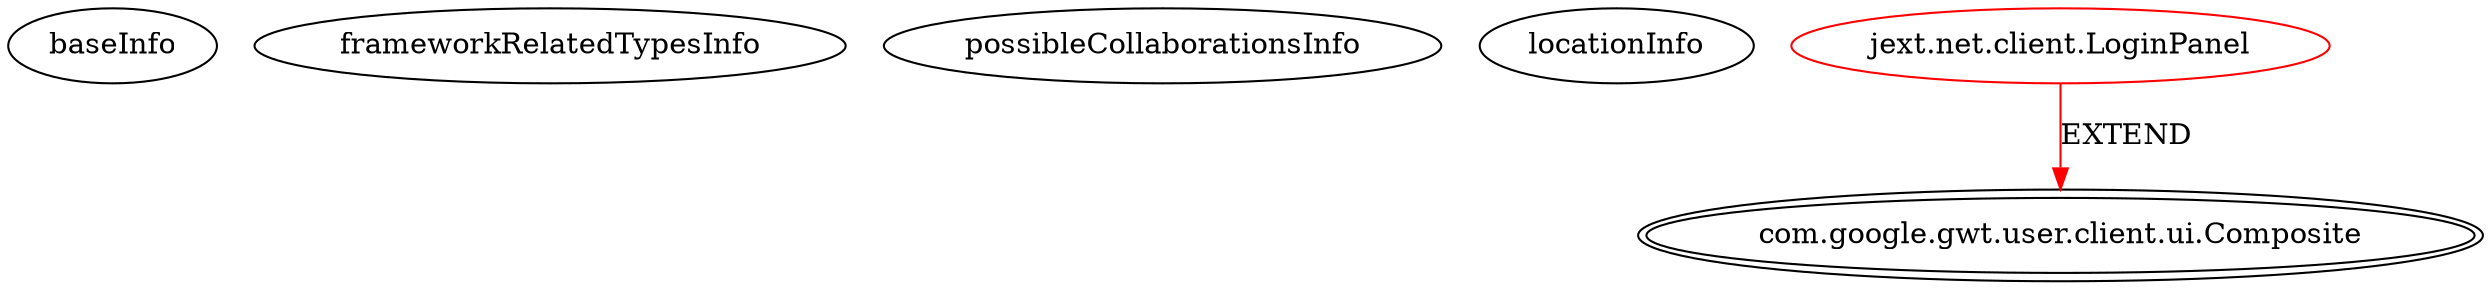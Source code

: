 digraph {
baseInfo[graphId=4323,category="extension_graph",isAnonymous=false,possibleRelation=false]
frameworkRelatedTypesInfo[0="com.google.gwt.user.client.ui.Composite"]
possibleCollaborationsInfo[]
locationInfo[projectName="puxapuak-jext",filePath="/puxapuak-jext/jext-master/jext/src/jext/net/client/LoginPanel.java",contextSignature="LoginPanel",graphId="4323"]
0[label="jext.net.client.LoginPanel",vertexType="ROOT_CLIENT_CLASS_DECLARATION",isFrameworkType=false,color=red]
1[label="com.google.gwt.user.client.ui.Composite",vertexType="FRAMEWORK_CLASS_TYPE",isFrameworkType=true,peripheries=2]
0->1[label="EXTEND",color=red]
}
